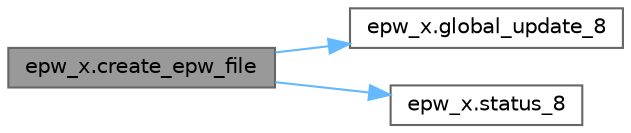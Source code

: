 digraph "epw_x.create_epw_file"
{
 // LATEX_PDF_SIZE
  bgcolor="transparent";
  edge [fontname=Helvetica,fontsize=10,labelfontname=Helvetica,labelfontsize=10];
  node [fontname=Helvetica,fontsize=10,shape=box,height=0.2,width=0.4];
  rankdir="LR";
  Node1 [label="epw_x.create_epw_file",height=0.2,width=0.4,color="gray40", fillcolor="grey60", style="filled", fontcolor="black",tooltip="builds EPW input file"];
  Node1 -> Node2 [color="steelblue1",style="solid"];
  Node2 [label="epw_x.global_update_8",height=0.2,width=0.4,color="grey40", fillcolor="white", style="filled",URL="$d1/d82/namespaceepw__x.html#aca934151555366c6a80e01bb281e80c4",tooltip="('CREATING EPW INPUT FILE')"];
  Node1 -> Node3 [color="steelblue1",style="solid"];
  Node3 [label="epw_x.status_8",height=0.2,width=0.4,color="grey40", fillcolor="white", style="filled",URL="$d1/d82/namespaceepw__x.html#ad714c2517b286c36ed77c8e784b9c75f",tooltip="('CREATING EPW INPUT FILE')"];
}
